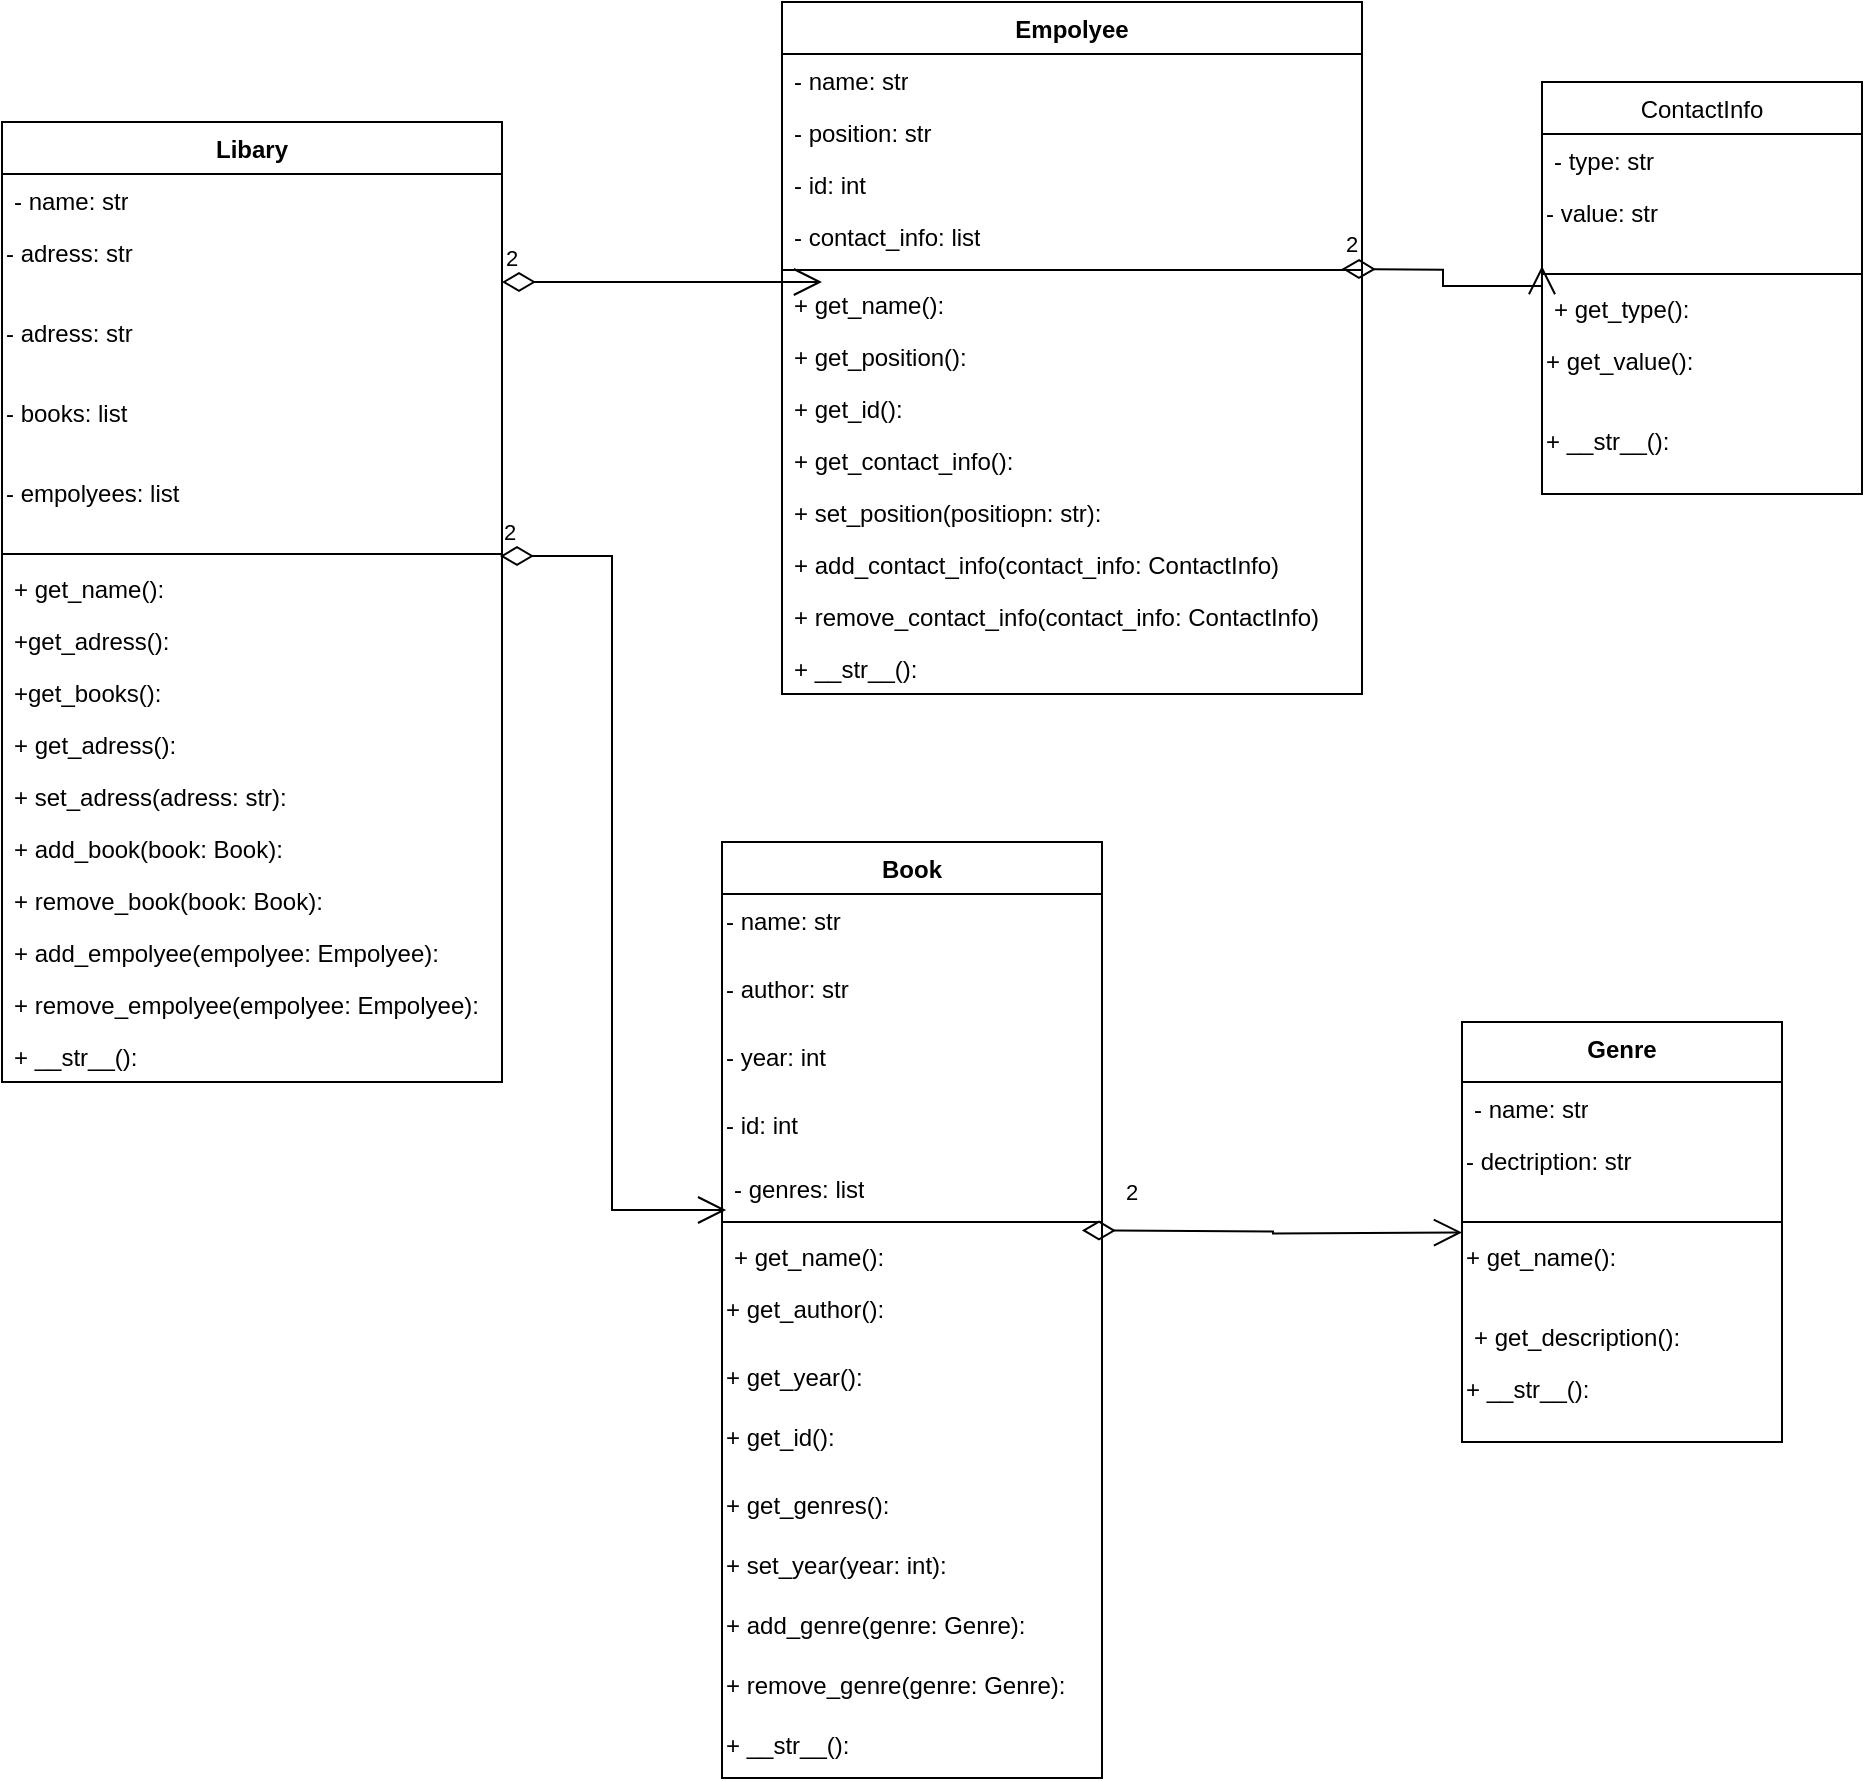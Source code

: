 <mxfile version="26.0.9">
  <diagram name="Страница — 1" id="N6CwEP0d7bjULK8eT5e5">
    <mxGraphModel dx="1774" dy="984" grid="1" gridSize="10" guides="1" tooltips="1" connect="1" arrows="1" fold="1" page="1" pageScale="1" pageWidth="827" pageHeight="1169" math="0" shadow="0">
      <root>
        <mxCell id="0" />
        <mxCell id="1" parent="0" />
        <mxCell id="Lacl_p3u3CssCHVigqn1-1" value="Libary&lt;div&gt;&lt;br&gt;&lt;/div&gt;" style="swimlane;fontStyle=1;align=center;verticalAlign=top;childLayout=stackLayout;horizontal=1;startSize=26;horizontalStack=0;resizeParent=1;resizeParentMax=0;resizeLast=0;collapsible=1;marginBottom=0;whiteSpace=wrap;html=1;" vertex="1" parent="1">
          <mxGeometry x="40" y="100" width="250" height="480" as="geometry" />
        </mxCell>
        <mxCell id="Lacl_p3u3CssCHVigqn1-2" value="- name: str" style="text;strokeColor=none;fillColor=none;align=left;verticalAlign=top;spacingLeft=4;spacingRight=4;overflow=hidden;rotatable=0;points=[[0,0.5],[1,0.5]];portConstraint=eastwest;whiteSpace=wrap;html=1;" vertex="1" parent="Lacl_p3u3CssCHVigqn1-1">
          <mxGeometry y="26" width="250" height="26" as="geometry" />
        </mxCell>
        <mxCell id="Lacl_p3u3CssCHVigqn1-9" value="- adress: str" style="text;whiteSpace=wrap;html=1;" vertex="1" parent="Lacl_p3u3CssCHVigqn1-1">
          <mxGeometry y="52" width="250" height="40" as="geometry" />
        </mxCell>
        <mxCell id="Lacl_p3u3CssCHVigqn1-88" value="- adress: str" style="text;whiteSpace=wrap;html=1;" vertex="1" parent="Lacl_p3u3CssCHVigqn1-1">
          <mxGeometry y="92" width="250" height="40" as="geometry" />
        </mxCell>
        <mxCell id="Lacl_p3u3CssCHVigqn1-10" value="- books: list" style="text;whiteSpace=wrap;html=1;" vertex="1" parent="Lacl_p3u3CssCHVigqn1-1">
          <mxGeometry y="132" width="250" height="40" as="geometry" />
        </mxCell>
        <mxCell id="Lacl_p3u3CssCHVigqn1-8" value="- empolyees: list" style="text;whiteSpace=wrap;html=1;" vertex="1" parent="Lacl_p3u3CssCHVigqn1-1">
          <mxGeometry y="172" width="250" height="40" as="geometry" />
        </mxCell>
        <mxCell id="Lacl_p3u3CssCHVigqn1-3" value="" style="line;strokeWidth=1;fillColor=none;align=left;verticalAlign=middle;spacingTop=-1;spacingLeft=3;spacingRight=3;rotatable=0;labelPosition=right;points=[];portConstraint=eastwest;strokeColor=inherit;" vertex="1" parent="Lacl_p3u3CssCHVigqn1-1">
          <mxGeometry y="212" width="250" height="8" as="geometry" />
        </mxCell>
        <mxCell id="Lacl_p3u3CssCHVigqn1-4" value="+ get_name():" style="text;strokeColor=none;fillColor=none;align=left;verticalAlign=top;spacingLeft=4;spacingRight=4;overflow=hidden;rotatable=0;points=[[0,0.5],[1,0.5]];portConstraint=eastwest;whiteSpace=wrap;html=1;" vertex="1" parent="Lacl_p3u3CssCHVigqn1-1">
          <mxGeometry y="220" width="250" height="26" as="geometry" />
        </mxCell>
        <mxCell id="Lacl_p3u3CssCHVigqn1-13" value="+get_adress():" style="text;strokeColor=none;fillColor=none;align=left;verticalAlign=top;spacingLeft=4;spacingRight=4;overflow=hidden;rotatable=0;points=[[0,0.5],[1,0.5]];portConstraint=eastwest;whiteSpace=wrap;html=1;" vertex="1" parent="Lacl_p3u3CssCHVigqn1-1">
          <mxGeometry y="246" width="250" height="26" as="geometry" />
        </mxCell>
        <mxCell id="Lacl_p3u3CssCHVigqn1-15" value="+get_books():" style="text;strokeColor=none;fillColor=none;align=left;verticalAlign=top;spacingLeft=4;spacingRight=4;overflow=hidden;rotatable=0;points=[[0,0.5],[1,0.5]];portConstraint=eastwest;whiteSpace=wrap;html=1;" vertex="1" parent="Lacl_p3u3CssCHVigqn1-1">
          <mxGeometry y="272" width="250" height="26" as="geometry" />
        </mxCell>
        <mxCell id="Lacl_p3u3CssCHVigqn1-17" value="+ get_adress():" style="text;strokeColor=none;fillColor=none;align=left;verticalAlign=top;spacingLeft=4;spacingRight=4;overflow=hidden;rotatable=0;points=[[0,0.5],[1,0.5]];portConstraint=eastwest;whiteSpace=wrap;html=1;" vertex="1" parent="Lacl_p3u3CssCHVigqn1-1">
          <mxGeometry y="298" width="250" height="26" as="geometry" />
        </mxCell>
        <mxCell id="Lacl_p3u3CssCHVigqn1-18" value="+ set_adress(adress: str):" style="text;strokeColor=none;fillColor=none;align=left;verticalAlign=top;spacingLeft=4;spacingRight=4;overflow=hidden;rotatable=0;points=[[0,0.5],[1,0.5]];portConstraint=eastwest;whiteSpace=wrap;html=1;" vertex="1" parent="Lacl_p3u3CssCHVigqn1-1">
          <mxGeometry y="324" width="250" height="26" as="geometry" />
        </mxCell>
        <mxCell id="Lacl_p3u3CssCHVigqn1-20" value="+ add_book(book: Book):" style="text;strokeColor=none;fillColor=none;align=left;verticalAlign=top;spacingLeft=4;spacingRight=4;overflow=hidden;rotatable=0;points=[[0,0.5],[1,0.5]];portConstraint=eastwest;whiteSpace=wrap;html=1;" vertex="1" parent="Lacl_p3u3CssCHVigqn1-1">
          <mxGeometry y="350" width="250" height="26" as="geometry" />
        </mxCell>
        <mxCell id="Lacl_p3u3CssCHVigqn1-19" value="+ remove_book(book: Book):&amp;nbsp;" style="text;strokeColor=none;fillColor=none;align=left;verticalAlign=top;spacingLeft=4;spacingRight=4;overflow=hidden;rotatable=0;points=[[0,0.5],[1,0.5]];portConstraint=eastwest;whiteSpace=wrap;html=1;" vertex="1" parent="Lacl_p3u3CssCHVigqn1-1">
          <mxGeometry y="376" width="250" height="26" as="geometry" />
        </mxCell>
        <mxCell id="Lacl_p3u3CssCHVigqn1-21" value="+ add_empolyee(empolyee: Empolyee):" style="text;strokeColor=none;fillColor=none;align=left;verticalAlign=top;spacingLeft=4;spacingRight=4;overflow=hidden;rotatable=0;points=[[0,0.5],[1,0.5]];portConstraint=eastwest;whiteSpace=wrap;html=1;" vertex="1" parent="Lacl_p3u3CssCHVigqn1-1">
          <mxGeometry y="402" width="250" height="26" as="geometry" />
        </mxCell>
        <mxCell id="Lacl_p3u3CssCHVigqn1-16" value="+ remove_empolyee(empolyee: Empolyee):" style="text;strokeColor=none;fillColor=none;align=left;verticalAlign=top;spacingLeft=4;spacingRight=4;overflow=hidden;rotatable=0;points=[[0,0.5],[1,0.5]];portConstraint=eastwest;whiteSpace=wrap;html=1;" vertex="1" parent="Lacl_p3u3CssCHVigqn1-1">
          <mxGeometry y="428" width="250" height="26" as="geometry" />
        </mxCell>
        <mxCell id="Lacl_p3u3CssCHVigqn1-14" value="+ __str__():" style="text;strokeColor=none;fillColor=none;align=left;verticalAlign=top;spacingLeft=4;spacingRight=4;overflow=hidden;rotatable=0;points=[[0,0.5],[1,0.5]];portConstraint=eastwest;whiteSpace=wrap;html=1;" vertex="1" parent="Lacl_p3u3CssCHVigqn1-1">
          <mxGeometry y="454" width="250" height="26" as="geometry" />
        </mxCell>
        <mxCell id="Lacl_p3u3CssCHVigqn1-30" value="&lt;span style=&quot;font-weight: 400;&quot;&gt;ContactInfo&lt;/span&gt;" style="swimlane;fontStyle=1;align=center;verticalAlign=top;childLayout=stackLayout;horizontal=1;startSize=26;horizontalStack=0;resizeParent=1;resizeParentMax=0;resizeLast=0;collapsible=1;marginBottom=0;whiteSpace=wrap;html=1;" vertex="1" parent="1">
          <mxGeometry x="810" y="80" width="160" height="206" as="geometry" />
        </mxCell>
        <mxCell id="Lacl_p3u3CssCHVigqn1-31" value="- type: str" style="text;strokeColor=none;fillColor=none;align=left;verticalAlign=top;spacingLeft=4;spacingRight=4;overflow=hidden;rotatable=0;points=[[0,0.5],[1,0.5]];portConstraint=eastwest;whiteSpace=wrap;html=1;" vertex="1" parent="Lacl_p3u3CssCHVigqn1-30">
          <mxGeometry y="26" width="160" height="26" as="geometry" />
        </mxCell>
        <mxCell id="Lacl_p3u3CssCHVigqn1-34" value="- value: str" style="text;whiteSpace=wrap;html=1;" vertex="1" parent="Lacl_p3u3CssCHVigqn1-30">
          <mxGeometry y="52" width="160" height="40" as="geometry" />
        </mxCell>
        <mxCell id="Lacl_p3u3CssCHVigqn1-32" value="" style="line;strokeWidth=1;fillColor=none;align=left;verticalAlign=middle;spacingTop=-1;spacingLeft=3;spacingRight=3;rotatable=0;labelPosition=right;points=[];portConstraint=eastwest;strokeColor=inherit;" vertex="1" parent="Lacl_p3u3CssCHVigqn1-30">
          <mxGeometry y="92" width="160" height="8" as="geometry" />
        </mxCell>
        <mxCell id="Lacl_p3u3CssCHVigqn1-33" value="+ get_type():" style="text;strokeColor=none;fillColor=none;align=left;verticalAlign=top;spacingLeft=4;spacingRight=4;overflow=hidden;rotatable=0;points=[[0,0.5],[1,0.5]];portConstraint=eastwest;whiteSpace=wrap;html=1;" vertex="1" parent="Lacl_p3u3CssCHVigqn1-30">
          <mxGeometry y="100" width="160" height="26" as="geometry" />
        </mxCell>
        <mxCell id="Lacl_p3u3CssCHVigqn1-35" value="+ get_value():" style="text;whiteSpace=wrap;html=1;" vertex="1" parent="Lacl_p3u3CssCHVigqn1-30">
          <mxGeometry y="126" width="160" height="40" as="geometry" />
        </mxCell>
        <mxCell id="Lacl_p3u3CssCHVigqn1-36" value="+ __str__():" style="text;whiteSpace=wrap;html=1;" vertex="1" parent="Lacl_p3u3CssCHVigqn1-30">
          <mxGeometry y="166" width="160" height="40" as="geometry" />
        </mxCell>
        <mxCell id="Lacl_p3u3CssCHVigqn1-38" value="Genre" style="swimlane;fontStyle=1;align=center;verticalAlign=top;childLayout=stackLayout;horizontal=1;startSize=30;horizontalStack=0;resizeParent=1;resizeParentMax=0;resizeLast=0;collapsible=1;marginBottom=0;whiteSpace=wrap;html=1;" vertex="1" parent="1">
          <mxGeometry x="770" y="550" width="160" height="210" as="geometry" />
        </mxCell>
        <mxCell id="Lacl_p3u3CssCHVigqn1-39" value="- name: str" style="text;strokeColor=none;fillColor=none;align=left;verticalAlign=top;spacingLeft=4;spacingRight=4;overflow=hidden;rotatable=0;points=[[0,0.5],[1,0.5]];portConstraint=eastwest;whiteSpace=wrap;html=1;" vertex="1" parent="Lacl_p3u3CssCHVigqn1-38">
          <mxGeometry y="30" width="160" height="26" as="geometry" />
        </mxCell>
        <mxCell id="Lacl_p3u3CssCHVigqn1-42" value="- dectription: str" style="text;whiteSpace=wrap;html=1;" vertex="1" parent="Lacl_p3u3CssCHVigqn1-38">
          <mxGeometry y="56" width="160" height="40" as="geometry" />
        </mxCell>
        <mxCell id="Lacl_p3u3CssCHVigqn1-40" value="" style="line;strokeWidth=1;fillColor=none;align=left;verticalAlign=middle;spacingTop=-1;spacingLeft=3;spacingRight=3;rotatable=0;labelPosition=right;points=[];portConstraint=eastwest;strokeColor=inherit;" vertex="1" parent="Lacl_p3u3CssCHVigqn1-38">
          <mxGeometry y="96" width="160" height="8" as="geometry" />
        </mxCell>
        <mxCell id="Lacl_p3u3CssCHVigqn1-43" value="+ get_name():" style="text;whiteSpace=wrap;html=1;" vertex="1" parent="Lacl_p3u3CssCHVigqn1-38">
          <mxGeometry y="104" width="160" height="40" as="geometry" />
        </mxCell>
        <mxCell id="Lacl_p3u3CssCHVigqn1-41" value="+ get_description():" style="text;strokeColor=none;fillColor=none;align=left;verticalAlign=top;spacingLeft=4;spacingRight=4;overflow=hidden;rotatable=0;points=[[0,0.5],[1,0.5]];portConstraint=eastwest;whiteSpace=wrap;html=1;" vertex="1" parent="Lacl_p3u3CssCHVigqn1-38">
          <mxGeometry y="144" width="160" height="26" as="geometry" />
        </mxCell>
        <mxCell id="Lacl_p3u3CssCHVigqn1-44" value="+ __str__():" style="text;whiteSpace=wrap;html=1;" vertex="1" parent="Lacl_p3u3CssCHVigqn1-38">
          <mxGeometry y="170" width="160" height="40" as="geometry" />
        </mxCell>
        <mxCell id="Lacl_p3u3CssCHVigqn1-45" value="Book" style="swimlane;fontStyle=1;align=center;verticalAlign=top;childLayout=stackLayout;horizontal=1;startSize=26;horizontalStack=0;resizeParent=1;resizeParentMax=0;resizeLast=0;collapsible=1;marginBottom=0;whiteSpace=wrap;html=1;" vertex="1" parent="1">
          <mxGeometry x="400" y="460" width="190" height="468" as="geometry" />
        </mxCell>
        <mxCell id="Lacl_p3u3CssCHVigqn1-50" value="- name: str" style="text;whiteSpace=wrap;html=1;" vertex="1" parent="Lacl_p3u3CssCHVigqn1-45">
          <mxGeometry y="26" width="190" height="34" as="geometry" />
        </mxCell>
        <mxCell id="Lacl_p3u3CssCHVigqn1-53" value="- author: str" style="text;whiteSpace=wrap;html=1;" vertex="1" parent="Lacl_p3u3CssCHVigqn1-45">
          <mxGeometry y="60" width="190" height="34" as="geometry" />
        </mxCell>
        <mxCell id="Lacl_p3u3CssCHVigqn1-54" value="- year: int" style="text;whiteSpace=wrap;html=1;" vertex="1" parent="Lacl_p3u3CssCHVigqn1-45">
          <mxGeometry y="94" width="190" height="34" as="geometry" />
        </mxCell>
        <mxCell id="Lacl_p3u3CssCHVigqn1-52" value="- id: int" style="text;whiteSpace=wrap;html=1;" vertex="1" parent="Lacl_p3u3CssCHVigqn1-45">
          <mxGeometry y="128" width="190" height="32" as="geometry" />
        </mxCell>
        <mxCell id="Lacl_p3u3CssCHVigqn1-46" value="- genres: list" style="text;strokeColor=none;fillColor=none;align=left;verticalAlign=top;spacingLeft=4;spacingRight=4;overflow=hidden;rotatable=0;points=[[0,0.5],[1,0.5]];portConstraint=eastwest;whiteSpace=wrap;html=1;" vertex="1" parent="Lacl_p3u3CssCHVigqn1-45">
          <mxGeometry y="160" width="190" height="26" as="geometry" />
        </mxCell>
        <mxCell id="Lacl_p3u3CssCHVigqn1-47" value="" style="line;strokeWidth=1;fillColor=none;align=left;verticalAlign=middle;spacingTop=-1;spacingLeft=3;spacingRight=3;rotatable=0;labelPosition=right;points=[];portConstraint=eastwest;strokeColor=inherit;" vertex="1" parent="Lacl_p3u3CssCHVigqn1-45">
          <mxGeometry y="186" width="190" height="8" as="geometry" />
        </mxCell>
        <mxCell id="Lacl_p3u3CssCHVigqn1-48" value="+ get_name():" style="text;strokeColor=none;fillColor=none;align=left;verticalAlign=top;spacingLeft=4;spacingRight=4;overflow=hidden;rotatable=0;points=[[0,0.5],[1,0.5]];portConstraint=eastwest;whiteSpace=wrap;html=1;" vertex="1" parent="Lacl_p3u3CssCHVigqn1-45">
          <mxGeometry y="194" width="190" height="26" as="geometry" />
        </mxCell>
        <mxCell id="Lacl_p3u3CssCHVigqn1-56" value="+ get_author():" style="text;whiteSpace=wrap;html=1;" vertex="1" parent="Lacl_p3u3CssCHVigqn1-45">
          <mxGeometry y="220" width="190" height="34" as="geometry" />
        </mxCell>
        <mxCell id="Lacl_p3u3CssCHVigqn1-58" value="+ get_year():" style="text;whiteSpace=wrap;html=1;" vertex="1" parent="Lacl_p3u3CssCHVigqn1-45">
          <mxGeometry y="254" width="190" height="30" as="geometry" />
        </mxCell>
        <mxCell id="Lacl_p3u3CssCHVigqn1-62" value="+ get_id():" style="text;whiteSpace=wrap;html=1;" vertex="1" parent="Lacl_p3u3CssCHVigqn1-45">
          <mxGeometry y="284" width="190" height="34" as="geometry" />
        </mxCell>
        <mxCell id="Lacl_p3u3CssCHVigqn1-61" value="+ get_genres():" style="text;whiteSpace=wrap;html=1;" vertex="1" parent="Lacl_p3u3CssCHVigqn1-45">
          <mxGeometry y="318" width="190" height="30" as="geometry" />
        </mxCell>
        <mxCell id="Lacl_p3u3CssCHVigqn1-60" value="+ set_year(year: int):" style="text;whiteSpace=wrap;html=1;" vertex="1" parent="Lacl_p3u3CssCHVigqn1-45">
          <mxGeometry y="348" width="190" height="30" as="geometry" />
        </mxCell>
        <mxCell id="Lacl_p3u3CssCHVigqn1-59" value="+ add_genre(genre: Genre):" style="text;whiteSpace=wrap;html=1;" vertex="1" parent="Lacl_p3u3CssCHVigqn1-45">
          <mxGeometry y="378" width="190" height="30" as="geometry" />
        </mxCell>
        <mxCell id="Lacl_p3u3CssCHVigqn1-57" value="+ remove_genre(genre: Genre):" style="text;whiteSpace=wrap;html=1;" vertex="1" parent="Lacl_p3u3CssCHVigqn1-45">
          <mxGeometry y="408" width="190" height="30" as="geometry" />
        </mxCell>
        <mxCell id="Lacl_p3u3CssCHVigqn1-55" value="+ __str__():" style="text;whiteSpace=wrap;html=1;" vertex="1" parent="Lacl_p3u3CssCHVigqn1-45">
          <mxGeometry y="438" width="190" height="30" as="geometry" />
        </mxCell>
        <mxCell id="Lacl_p3u3CssCHVigqn1-65" value="2" style="endArrow=open;html=1;endSize=12;startArrow=diamondThin;startSize=14;startFill=0;edgeStyle=orthogonalEdgeStyle;align=left;verticalAlign=bottom;rounded=0;" edge="1" parent="1">
          <mxGeometry x="-0.791" y="10" relative="1" as="geometry">
            <mxPoint x="580" y="654.21" as="sourcePoint" />
            <mxPoint x="770" y="655.21" as="targetPoint" />
            <mxPoint as="offset" />
          </mxGeometry>
        </mxCell>
        <mxCell id="Lacl_p3u3CssCHVigqn1-67" value="Empolyee" style="swimlane;fontStyle=1;align=center;verticalAlign=top;childLayout=stackLayout;horizontal=1;startSize=26;horizontalStack=0;resizeParent=1;resizeParentMax=0;resizeLast=0;collapsible=1;marginBottom=0;whiteSpace=wrap;html=1;" vertex="1" parent="1">
          <mxGeometry x="430" y="40" width="290" height="346" as="geometry" />
        </mxCell>
        <mxCell id="Lacl_p3u3CssCHVigqn1-68" value="- name: str" style="text;strokeColor=none;fillColor=none;align=left;verticalAlign=top;spacingLeft=4;spacingRight=4;overflow=hidden;rotatable=0;points=[[0,0.5],[1,0.5]];portConstraint=eastwest;whiteSpace=wrap;html=1;" vertex="1" parent="Lacl_p3u3CssCHVigqn1-67">
          <mxGeometry y="26" width="290" height="26" as="geometry" />
        </mxCell>
        <mxCell id="Lacl_p3u3CssCHVigqn1-72" value="- position: str" style="text;strokeColor=none;fillColor=none;align=left;verticalAlign=top;spacingLeft=4;spacingRight=4;overflow=hidden;rotatable=0;points=[[0,0.5],[1,0.5]];portConstraint=eastwest;whiteSpace=wrap;html=1;" vertex="1" parent="Lacl_p3u3CssCHVigqn1-67">
          <mxGeometry y="52" width="290" height="26" as="geometry" />
        </mxCell>
        <mxCell id="Lacl_p3u3CssCHVigqn1-73" value="- id: int" style="text;strokeColor=none;fillColor=none;align=left;verticalAlign=top;spacingLeft=4;spacingRight=4;overflow=hidden;rotatable=0;points=[[0,0.5],[1,0.5]];portConstraint=eastwest;whiteSpace=wrap;html=1;" vertex="1" parent="Lacl_p3u3CssCHVigqn1-67">
          <mxGeometry y="78" width="290" height="26" as="geometry" />
        </mxCell>
        <mxCell id="Lacl_p3u3CssCHVigqn1-71" value="- contact_info: list" style="text;strokeColor=none;fillColor=none;align=left;verticalAlign=top;spacingLeft=4;spacingRight=4;overflow=hidden;rotatable=0;points=[[0,0.5],[1,0.5]];portConstraint=eastwest;whiteSpace=wrap;html=1;" vertex="1" parent="Lacl_p3u3CssCHVigqn1-67">
          <mxGeometry y="104" width="290" height="26" as="geometry" />
        </mxCell>
        <mxCell id="Lacl_p3u3CssCHVigqn1-84" value="2" style="endArrow=open;html=1;endSize=12;startArrow=diamondThin;startSize=14;startFill=0;edgeStyle=orthogonalEdgeStyle;align=left;verticalAlign=bottom;rounded=0;entryX=0;entryY=1;entryDx=0;entryDy=0;" edge="1" parent="Lacl_p3u3CssCHVigqn1-67" target="Lacl_p3u3CssCHVigqn1-34">
          <mxGeometry x="-1" y="3" relative="1" as="geometry">
            <mxPoint x="280" y="133.41" as="sourcePoint" />
            <mxPoint x="440" y="133.41" as="targetPoint" />
          </mxGeometry>
        </mxCell>
        <mxCell id="Lacl_p3u3CssCHVigqn1-69" value="" style="line;strokeWidth=1;fillColor=none;align=left;verticalAlign=middle;spacingTop=-1;spacingLeft=3;spacingRight=3;rotatable=0;labelPosition=right;points=[];portConstraint=eastwest;strokeColor=inherit;" vertex="1" parent="Lacl_p3u3CssCHVigqn1-67">
          <mxGeometry y="130" width="290" height="8" as="geometry" />
        </mxCell>
        <mxCell id="Lacl_p3u3CssCHVigqn1-74" value="+ get_name():" style="text;strokeColor=none;fillColor=none;align=left;verticalAlign=top;spacingLeft=4;spacingRight=4;overflow=hidden;rotatable=0;points=[[0,0.5],[1,0.5]];portConstraint=eastwest;whiteSpace=wrap;html=1;" vertex="1" parent="Lacl_p3u3CssCHVigqn1-67">
          <mxGeometry y="138" width="290" height="26" as="geometry" />
        </mxCell>
        <mxCell id="Lacl_p3u3CssCHVigqn1-75" value="+ get_position():" style="text;strokeColor=none;fillColor=none;align=left;verticalAlign=top;spacingLeft=4;spacingRight=4;overflow=hidden;rotatable=0;points=[[0,0.5],[1,0.5]];portConstraint=eastwest;whiteSpace=wrap;html=1;" vertex="1" parent="Lacl_p3u3CssCHVigqn1-67">
          <mxGeometry y="164" width="290" height="26" as="geometry" />
        </mxCell>
        <mxCell id="Lacl_p3u3CssCHVigqn1-76" value="+ get_id():" style="text;strokeColor=none;fillColor=none;align=left;verticalAlign=top;spacingLeft=4;spacingRight=4;overflow=hidden;rotatable=0;points=[[0,0.5],[1,0.5]];portConstraint=eastwest;whiteSpace=wrap;html=1;" vertex="1" parent="Lacl_p3u3CssCHVigqn1-67">
          <mxGeometry y="190" width="290" height="26" as="geometry" />
        </mxCell>
        <mxCell id="Lacl_p3u3CssCHVigqn1-78" value="+ get_contact_info():" style="text;strokeColor=none;fillColor=none;align=left;verticalAlign=top;spacingLeft=4;spacingRight=4;overflow=hidden;rotatable=0;points=[[0,0.5],[1,0.5]];portConstraint=eastwest;whiteSpace=wrap;html=1;" vertex="1" parent="Lacl_p3u3CssCHVigqn1-67">
          <mxGeometry y="216" width="290" height="26" as="geometry" />
        </mxCell>
        <mxCell id="Lacl_p3u3CssCHVigqn1-79" value="+ set_position(positiopn: str):" style="text;strokeColor=none;fillColor=none;align=left;verticalAlign=top;spacingLeft=4;spacingRight=4;overflow=hidden;rotatable=0;points=[[0,0.5],[1,0.5]];portConstraint=eastwest;whiteSpace=wrap;html=1;" vertex="1" parent="Lacl_p3u3CssCHVigqn1-67">
          <mxGeometry y="242" width="290" height="26" as="geometry" />
        </mxCell>
        <mxCell id="Lacl_p3u3CssCHVigqn1-81" value="+ add_contact_info(contact_info: ContactInfo)" style="text;strokeColor=none;fillColor=none;align=left;verticalAlign=top;spacingLeft=4;spacingRight=4;overflow=hidden;rotatable=0;points=[[0,0.5],[1,0.5]];portConstraint=eastwest;whiteSpace=wrap;html=1;" vertex="1" parent="Lacl_p3u3CssCHVigqn1-67">
          <mxGeometry y="268" width="290" height="26" as="geometry" />
        </mxCell>
        <mxCell id="Lacl_p3u3CssCHVigqn1-82" value="+ remove_contact_info(contact_info: ContactInfo)" style="text;strokeColor=none;fillColor=none;align=left;verticalAlign=top;spacingLeft=4;spacingRight=4;overflow=hidden;rotatable=0;points=[[0,0.5],[1,0.5]];portConstraint=eastwest;whiteSpace=wrap;html=1;" vertex="1" parent="Lacl_p3u3CssCHVigqn1-67">
          <mxGeometry y="294" width="290" height="26" as="geometry" />
        </mxCell>
        <mxCell id="Lacl_p3u3CssCHVigqn1-80" value="+ __str__():" style="text;strokeColor=none;fillColor=none;align=left;verticalAlign=top;spacingLeft=4;spacingRight=4;overflow=hidden;rotatable=0;points=[[0,0.5],[1,0.5]];portConstraint=eastwest;whiteSpace=wrap;html=1;" vertex="1" parent="Lacl_p3u3CssCHVigqn1-67">
          <mxGeometry y="320" width="290" height="26" as="geometry" />
        </mxCell>
        <mxCell id="Lacl_p3u3CssCHVigqn1-85" value="2" style="endArrow=open;html=1;endSize=12;startArrow=diamondThin;startSize=14;startFill=0;edgeStyle=orthogonalEdgeStyle;align=left;verticalAlign=bottom;rounded=0;exitX=0.996;exitY=-0.115;exitDx=0;exitDy=0;exitPerimeter=0;entryX=0.011;entryY=0.923;entryDx=0;entryDy=0;entryPerimeter=0;" edge="1" parent="1" source="Lacl_p3u3CssCHVigqn1-4" target="Lacl_p3u3CssCHVigqn1-46">
          <mxGeometry x="-1" y="3" relative="1" as="geometry">
            <mxPoint x="370" y="420" as="sourcePoint" />
            <mxPoint x="530" y="420" as="targetPoint" />
          </mxGeometry>
        </mxCell>
        <mxCell id="Lacl_p3u3CssCHVigqn1-86" value="2" style="endArrow=open;html=1;endSize=12;startArrow=diamondThin;startSize=14;startFill=0;edgeStyle=orthogonalEdgeStyle;align=left;verticalAlign=bottom;rounded=0;" edge="1" parent="1">
          <mxGeometry x="-1" y="3" relative="1" as="geometry">
            <mxPoint x="290" y="180" as="sourcePoint" />
            <mxPoint x="450" y="180" as="targetPoint" />
            <Array as="points">
              <mxPoint x="400" y="180" />
              <mxPoint x="400" y="180" />
            </Array>
          </mxGeometry>
        </mxCell>
      </root>
    </mxGraphModel>
  </diagram>
</mxfile>
